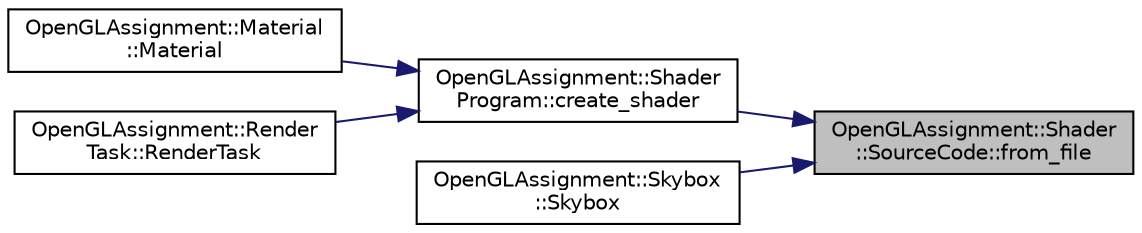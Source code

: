 digraph "OpenGLAssignment::Shader::SourceCode::from_file"
{
 // LATEX_PDF_SIZE
  edge [fontname="Helvetica",fontsize="10",labelfontname="Helvetica",labelfontsize="10"];
  node [fontname="Helvetica",fontsize="10",shape=record];
  rankdir="RL";
  Node1 [label="OpenGLAssignment::Shader\l::SourceCode::from_file",height=0.2,width=0.4,color="black", fillcolor="grey75", style="filled", fontcolor="black",tooltip="Extract the shader code from a file."];
  Node1 -> Node2 [dir="back",color="midnightblue",fontsize="10",style="solid",fontname="Helvetica"];
  Node2 [label="OpenGLAssignment::Shader\lProgram::create_shader",height=0.2,width=0.4,color="black", fillcolor="white", style="filled",URL="$class_open_g_l_assignment_1_1_shader_program.html#ab7859b029ca47444b703dfac7fc9ef74",tooltip="Creates a shader with the given info."];
  Node2 -> Node3 [dir="back",color="midnightblue",fontsize="10",style="solid",fontname="Helvetica"];
  Node3 [label="OpenGLAssignment::Material\l::Material",height=0.2,width=0.4,color="black", fillcolor="white", style="filled",URL="$class_open_g_l_assignment_1_1_material.html#ac9a9ee53af3c678aa2f414a6aca80d09",tooltip="Creates an instance."];
  Node2 -> Node4 [dir="back",color="midnightblue",fontsize="10",style="solid",fontname="Helvetica"];
  Node4 [label="OpenGLAssignment::Render\lTask::RenderTask",height=0.2,width=0.4,color="black", fillcolor="white", style="filled",URL="$class_open_g_l_assignment_1_1_render_task.html#acc84de7fa5ca0bcfb88dfe0139a14934",tooltip="Creates an instance."];
  Node1 -> Node5 [dir="back",color="midnightblue",fontsize="10",style="solid",fontname="Helvetica"];
  Node5 [label="OpenGLAssignment::Skybox\l::Skybox",height=0.2,width=0.4,color="black", fillcolor="white", style="filled",URL="$class_open_g_l_assignment_1_1_skybox.html#a6b792fb245c1074761f59f124fe4bdca",tooltip="Creates an instance."];
}

